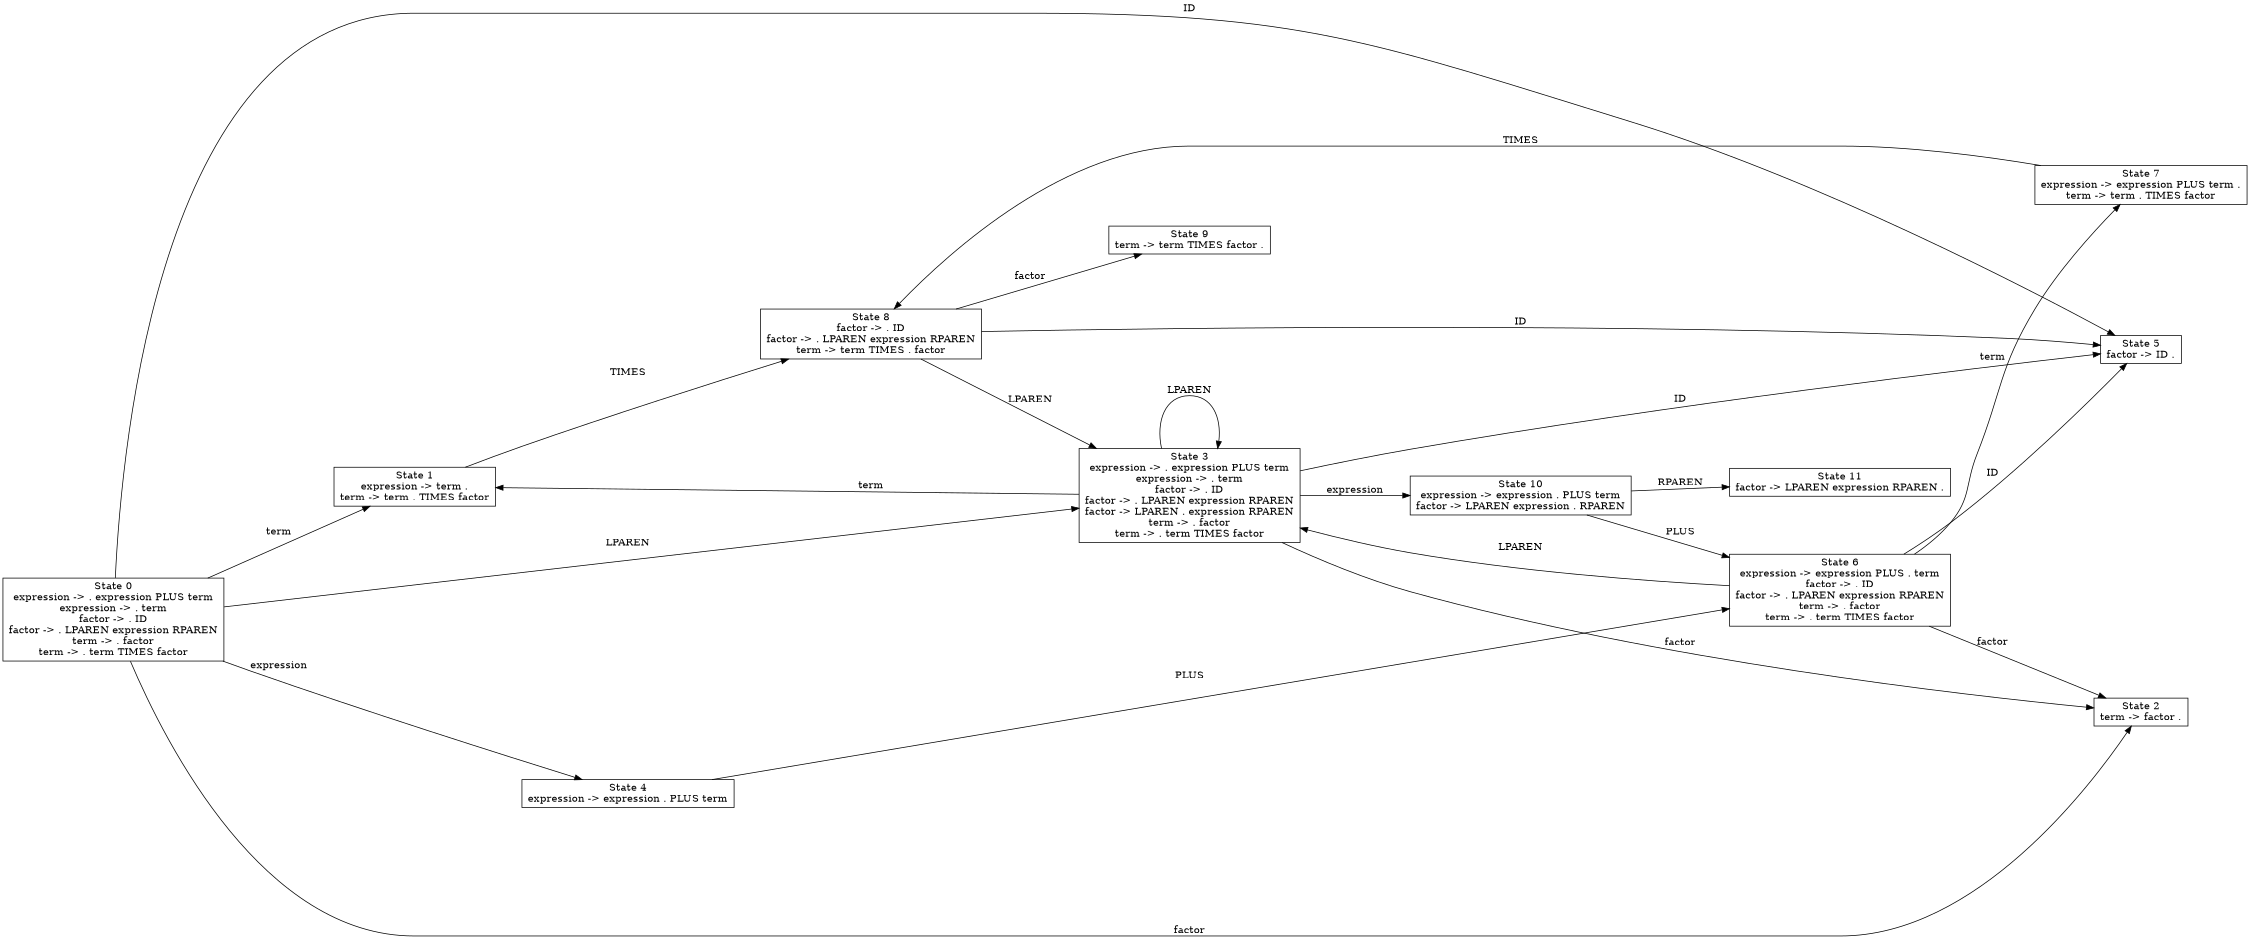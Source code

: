 digraph LR0 {
	rankdir=LR size="15,10"
	fontsize=14
	ranksep=1
	nodesep=1
	0 [label="State 0
expression -> . expression PLUS term
expression -> . term
factor -> . ID
factor -> . LPAREN expression RPAREN
term -> . factor
term -> . term TIMES factor" shape=rectangle]
	1 [label="State 1
expression -> term .
term -> term . TIMES factor" shape=rectangle]
	2 [label="State 2
term -> factor ." shape=rectangle]
	3 [label="State 3
expression -> . expression PLUS term
expression -> . term
factor -> . ID
factor -> . LPAREN expression RPAREN
factor -> LPAREN . expression RPAREN
term -> . factor
term -> . term TIMES factor" shape=rectangle]
	4 [label="State 4
expression -> expression . PLUS term" shape=rectangle]
	5 [label="State 5
factor -> ID ." shape=rectangle]
	6 [label="State 6
expression -> expression PLUS . term
factor -> . ID
factor -> . LPAREN expression RPAREN
term -> . factor
term -> . term TIMES factor" shape=rectangle]
	7 [label="State 7
expression -> expression PLUS term .
term -> term . TIMES factor" shape=rectangle]
	8 [label="State 8
factor -> . ID
factor -> . LPAREN expression RPAREN
term -> term TIMES . factor" shape=rectangle]
	9 [label="State 9
term -> term TIMES factor ." shape=rectangle]
	10 [label="State 10
expression -> expression . PLUS term
factor -> LPAREN expression . RPAREN" shape=rectangle]
	11 [label="State 11
factor -> LPAREN expression RPAREN ." shape=rectangle]
	0 -> 5 [label=ID]
	0 -> 3 [label=LPAREN]
	0 -> 4 [label=expression]
	0 -> 2 [label=factor]
	0 -> 1 [label=term]
	1 -> 8 [label=TIMES]
	3 -> 5 [label=ID]
	3 -> 3 [label=LPAREN]
	3 -> 10 [label=expression]
	3 -> 2 [label=factor]
	3 -> 1 [label=term]
	4 -> 6 [label=PLUS]
	6 -> 5 [label=ID]
	6 -> 3 [label=LPAREN]
	6 -> 2 [label=factor]
	6 -> 7 [label=term]
	7 -> 8 [label=TIMES]
	8 -> 5 [label=ID]
	8 -> 3 [label=LPAREN]
	8 -> 9 [label=factor]
	10 -> 6 [label=PLUS]
	10 -> 11 [label=RPAREN]
}
